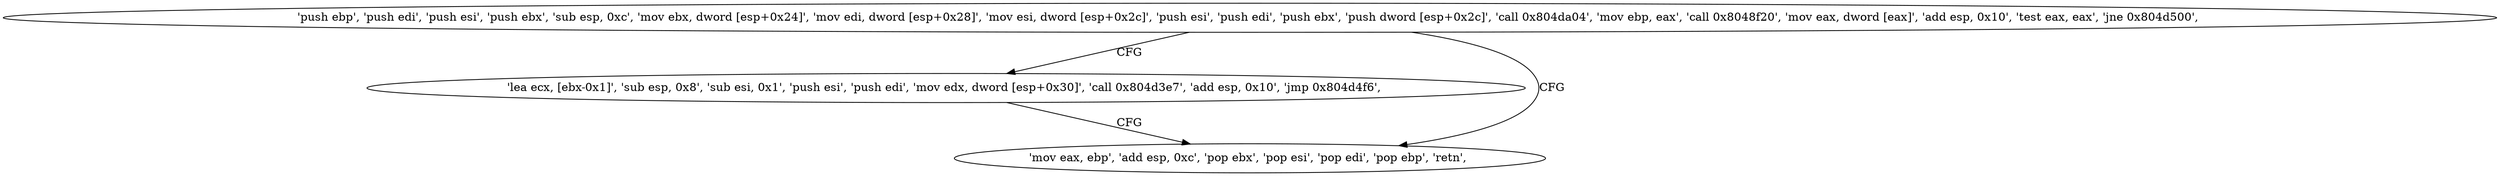 digraph "func" {
"134534343" [label = "'push ebp', 'push edi', 'push esi', 'push ebx', 'sub esp, 0xc', 'mov ebx, dword [esp+0x24]', 'mov edi, dword [esp+0x28]', 'mov esi, dword [esp+0x2c]', 'push esi', 'push edi', 'push ebx', 'push dword [esp+0x2c]', 'call 0x804da04', 'mov ebp, eax', 'call 0x8048f20', 'mov eax, dword [eax]', 'add esp, 0x10', 'test eax, eax', 'jne 0x804d500', " ]
"134534400" [label = "'lea ecx, [ebx-0x1]', 'sub esp, 0x8', 'sub esi, 0x1', 'push esi', 'push edi', 'mov edx, dword [esp+0x30]', 'call 0x804d3e7', 'add esp, 0x10', 'jmp 0x804d4f6', " ]
"134534390" [label = "'mov eax, ebp', 'add esp, 0xc', 'pop ebx', 'pop esi', 'pop edi', 'pop ebp', 'retn', " ]
"134534343" -> "134534400" [ label = "CFG" ]
"134534343" -> "134534390" [ label = "CFG" ]
"134534400" -> "134534390" [ label = "CFG" ]
}

